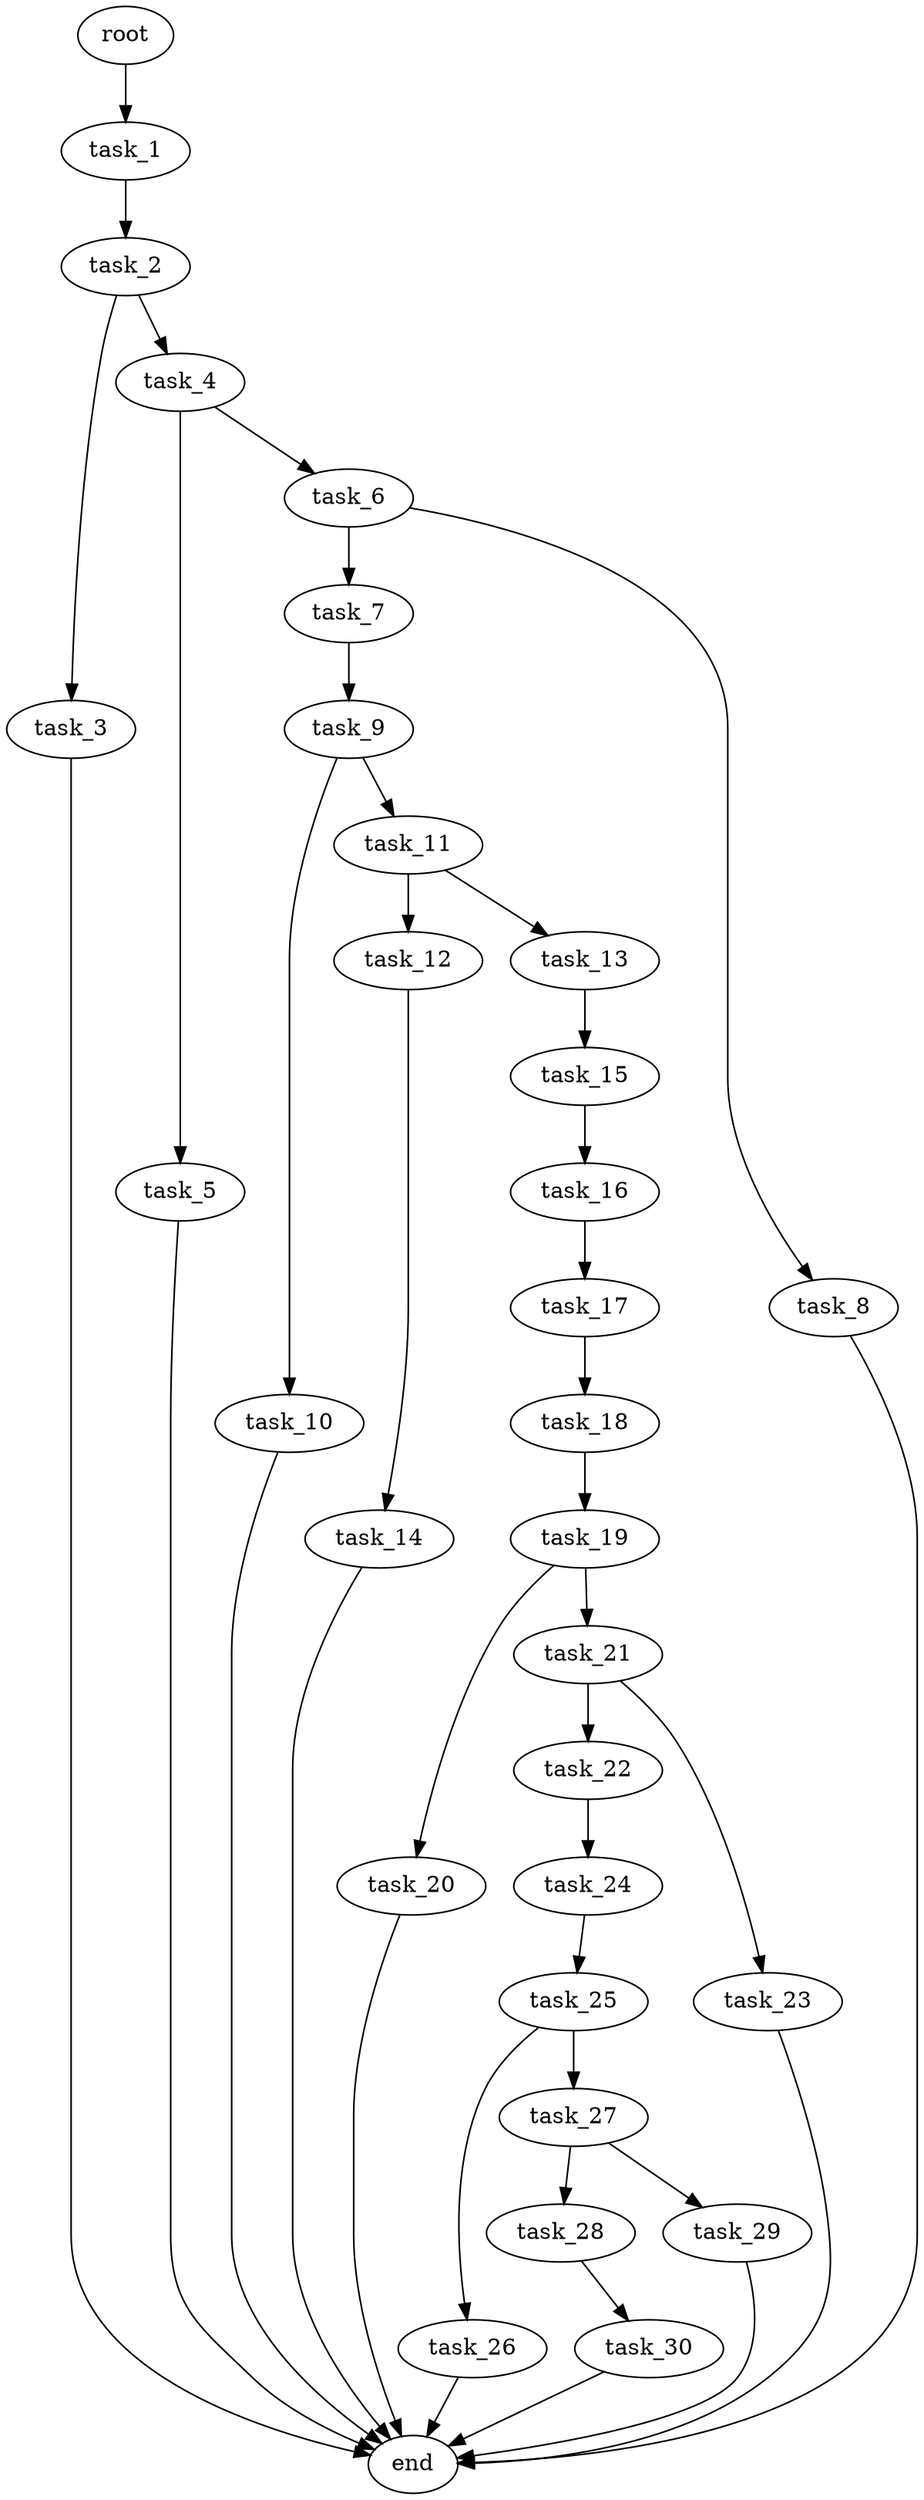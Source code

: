 digraph G {
  root [size="0.000000e+00"];
  task_1 [size="1.029946e+09"];
  task_2 [size="5.739549e+09"];
  task_3 [size="7.228061e+09"];
  task_4 [size="2.284816e+09"];
  task_5 [size="5.088740e+09"];
  task_6 [size="4.413350e+08"];
  task_7 [size="8.629422e+09"];
  task_8 [size="2.446270e+09"];
  task_9 [size="4.718174e+09"];
  task_10 [size="3.830412e+09"];
  task_11 [size="1.501697e+09"];
  task_12 [size="9.311670e+09"];
  task_13 [size="8.574994e+09"];
  task_14 [size="5.529095e+09"];
  task_15 [size="9.139563e+09"];
  task_16 [size="7.406918e+09"];
  task_17 [size="4.194274e+09"];
  task_18 [size="3.218698e+09"];
  task_19 [size="4.163150e+09"];
  task_20 [size="7.203159e+09"];
  task_21 [size="2.713308e+09"];
  task_22 [size="7.797928e+08"];
  task_23 [size="3.728709e+09"];
  task_24 [size="5.020907e+09"];
  task_25 [size="9.019508e+09"];
  task_26 [size="1.794264e+09"];
  task_27 [size="8.043576e+09"];
  task_28 [size="9.814157e+09"];
  task_29 [size="9.540840e+09"];
  task_30 [size="6.901955e+08"];
  end [size="0.000000e+00"];

  root -> task_1 [size="1.000000e-12"];
  task_1 -> task_2 [size="5.739549e+08"];
  task_2 -> task_3 [size="7.228061e+08"];
  task_2 -> task_4 [size="2.284816e+08"];
  task_3 -> end [size="1.000000e-12"];
  task_4 -> task_5 [size="5.088740e+08"];
  task_4 -> task_6 [size="4.413350e+07"];
  task_5 -> end [size="1.000000e-12"];
  task_6 -> task_7 [size="8.629422e+08"];
  task_6 -> task_8 [size="2.446270e+08"];
  task_7 -> task_9 [size="4.718174e+08"];
  task_8 -> end [size="1.000000e-12"];
  task_9 -> task_10 [size="3.830412e+08"];
  task_9 -> task_11 [size="1.501697e+08"];
  task_10 -> end [size="1.000000e-12"];
  task_11 -> task_12 [size="9.311670e+08"];
  task_11 -> task_13 [size="8.574994e+08"];
  task_12 -> task_14 [size="5.529095e+08"];
  task_13 -> task_15 [size="9.139563e+08"];
  task_14 -> end [size="1.000000e-12"];
  task_15 -> task_16 [size="7.406918e+08"];
  task_16 -> task_17 [size="4.194274e+08"];
  task_17 -> task_18 [size="3.218698e+08"];
  task_18 -> task_19 [size="4.163150e+08"];
  task_19 -> task_20 [size="7.203159e+08"];
  task_19 -> task_21 [size="2.713308e+08"];
  task_20 -> end [size="1.000000e-12"];
  task_21 -> task_22 [size="7.797928e+07"];
  task_21 -> task_23 [size="3.728709e+08"];
  task_22 -> task_24 [size="5.020907e+08"];
  task_23 -> end [size="1.000000e-12"];
  task_24 -> task_25 [size="9.019508e+08"];
  task_25 -> task_26 [size="1.794264e+08"];
  task_25 -> task_27 [size="8.043576e+08"];
  task_26 -> end [size="1.000000e-12"];
  task_27 -> task_28 [size="9.814157e+08"];
  task_27 -> task_29 [size="9.540840e+08"];
  task_28 -> task_30 [size="6.901955e+07"];
  task_29 -> end [size="1.000000e-12"];
  task_30 -> end [size="1.000000e-12"];
}
